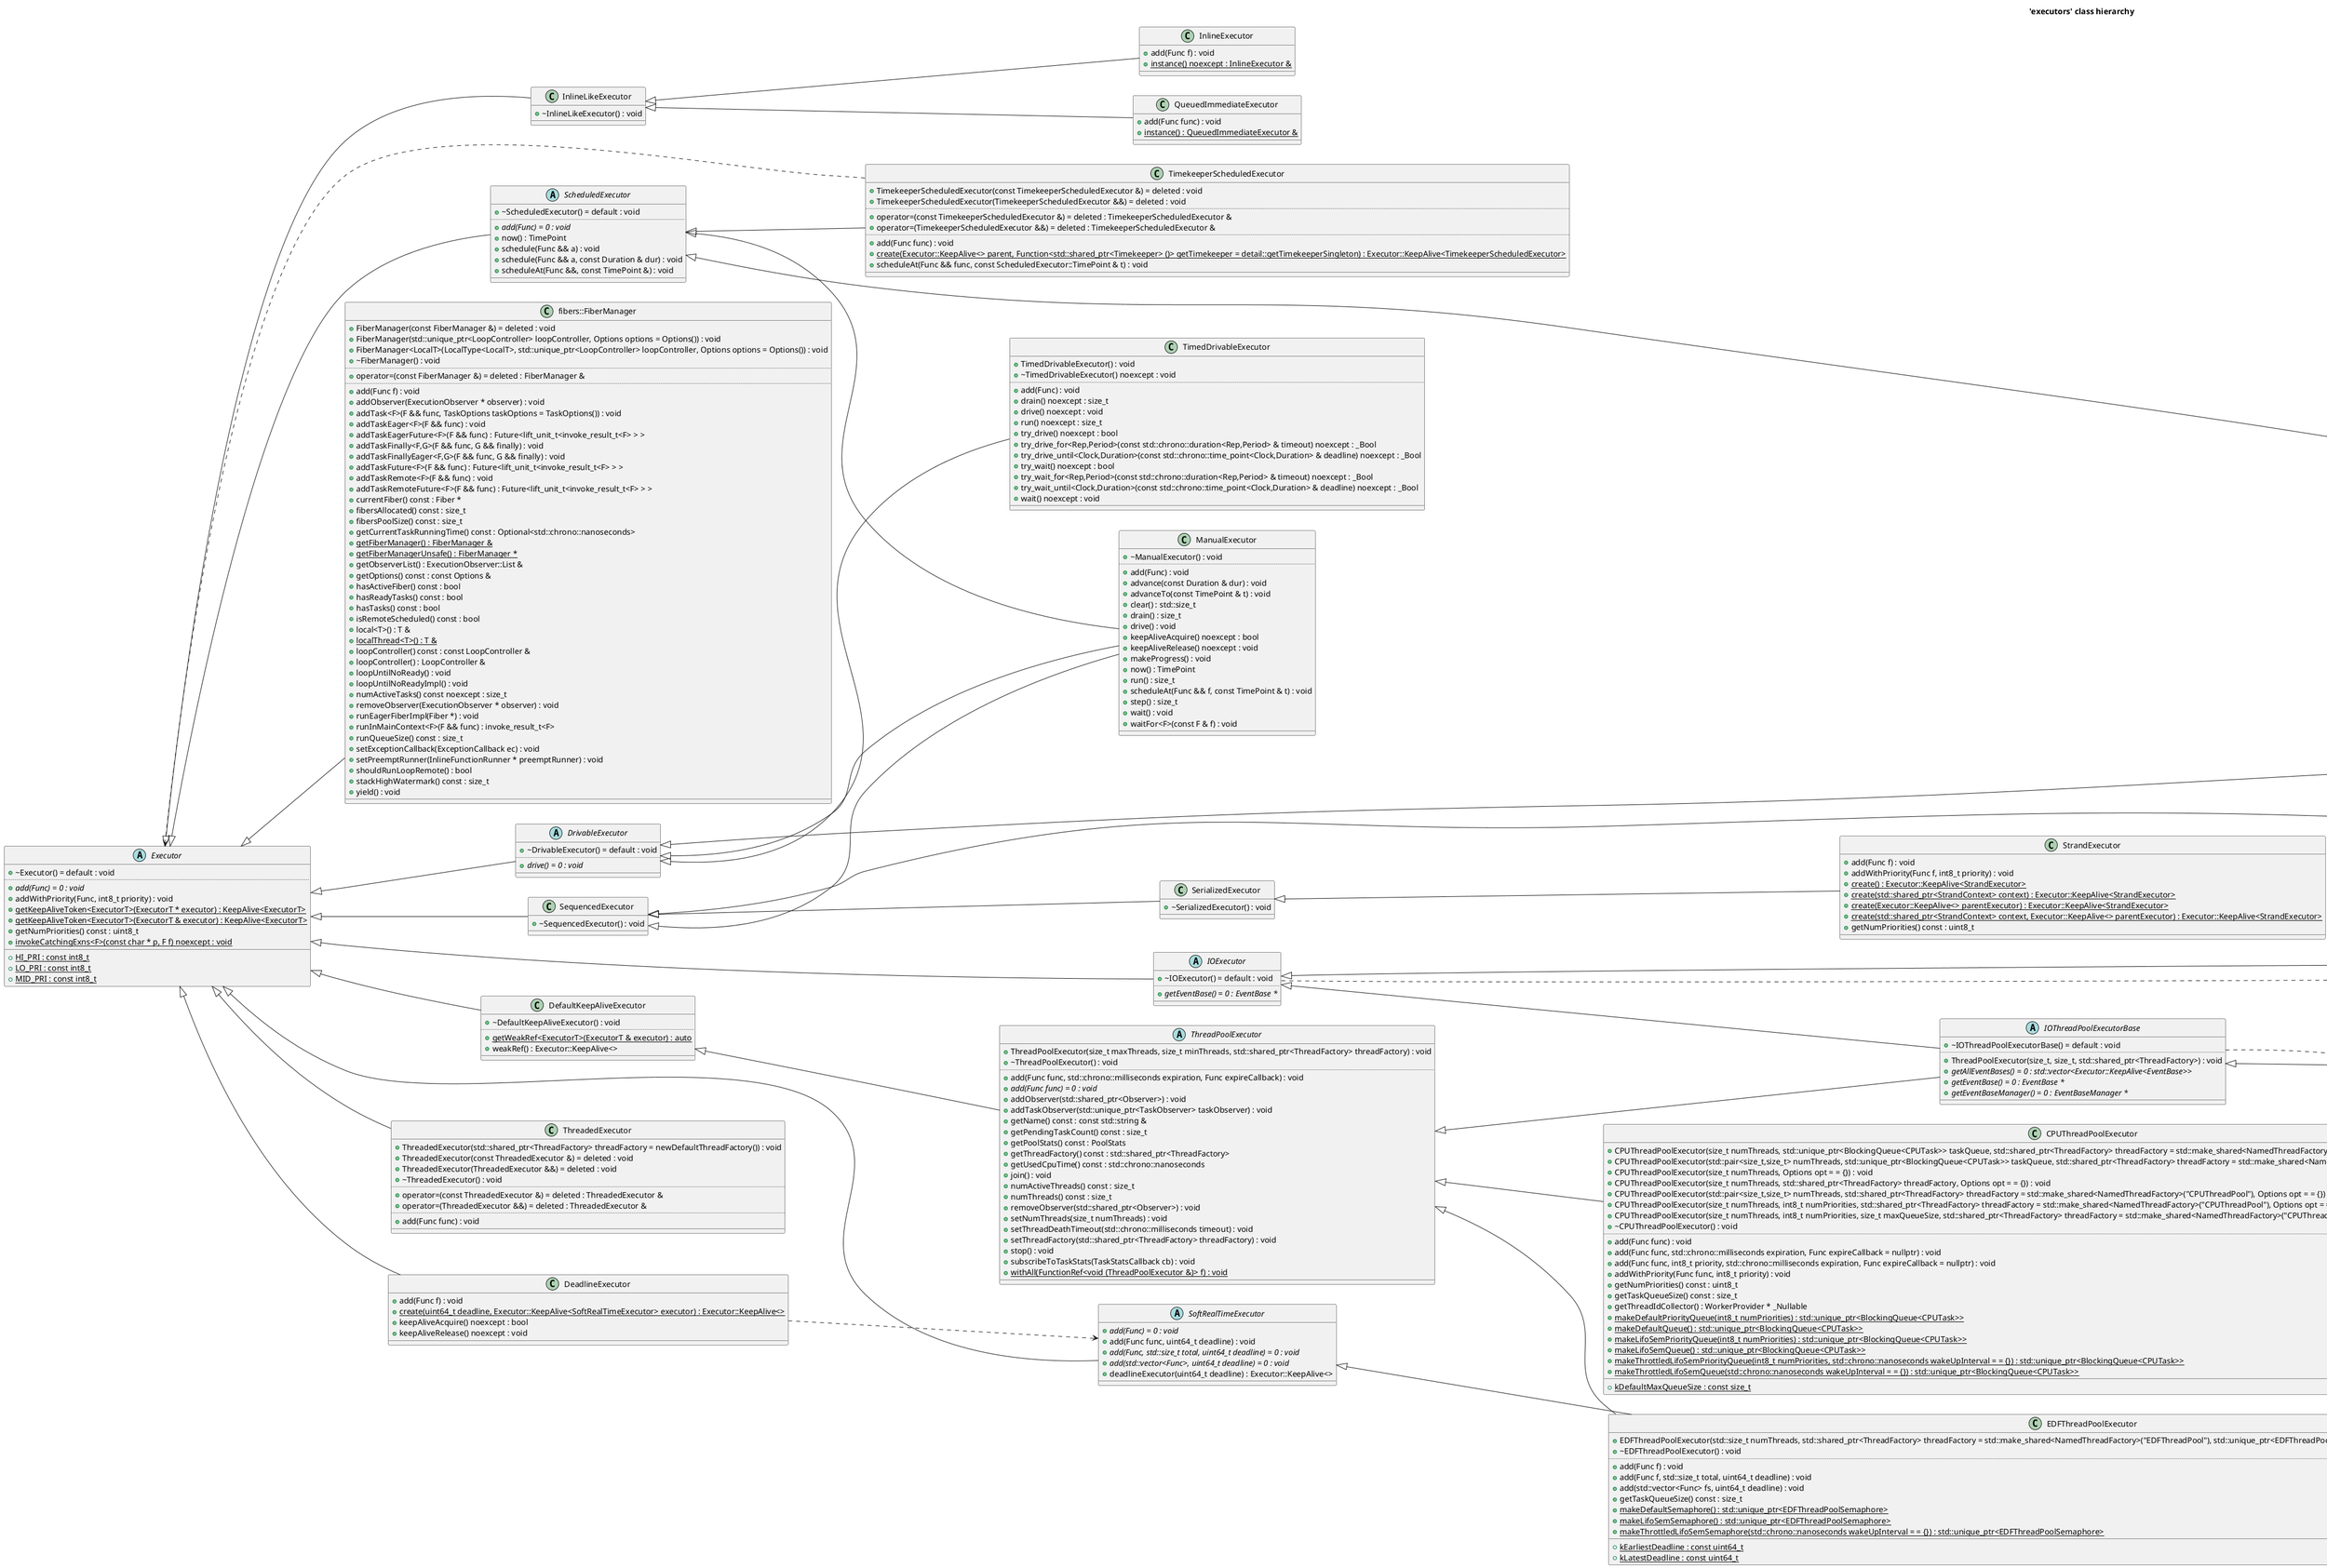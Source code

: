 @startuml
title 'executors' class hierarchy
left to right direction
abstract "Executor" as C_0017776793085380749494
abstract C_0017776793085380749494 [[https://github.com/facebook/folly/blob/78286282478e1ae05b2e8cbcf0e2139eab283bea/folly/Executor.h#L54{Executor}]] {
+~Executor() = default : void [[[https://github.com/facebook/folly/blob/78286282478e1ae05b2e8cbcf0e2139eab283bea/folly/Executor.h#L56{~Executor}]]]
..
{abstract} +add(Func) = 0 : void [[[https://github.com/facebook/folly/blob/78286282478e1ae05b2e8cbcf0e2139eab283bea/folly/Executor.h#L60{add}]]]
+addWithPriority(Func, int8_t priority) : void [[[https://github.com/facebook/folly/blob/78286282478e1ae05b2e8cbcf0e2139eab283bea/folly/Executor.h#L64{addWithPriority}]]]
{static} +getKeepAliveToken<ExecutorT>(ExecutorT * executor) : KeepAlive<ExecutorT>
{static} +getKeepAliveToken<ExecutorT>(ExecutorT & executor) : KeepAlive<ExecutorT>
+getNumPriorities() const : uint8_t [[[https://github.com/facebook/folly/blob/78286282478e1ae05b2e8cbcf0e2139eab283bea/folly/Executor.h#L66{getNumPriorities}]]]
{static} +invokeCatchingExns<F>(const char * p, F f) noexcept : void
__
{static} +HI_PRI : const int8_t [[[https://github.com/facebook/folly/blob/78286282478e1ae05b2e8cbcf0e2139eab283bea/folly/Executor.h#L70{HI_PRI}]]]
{static} +LO_PRI : const int8_t [[[https://github.com/facebook/folly/blob/78286282478e1ae05b2e8cbcf0e2139eab283bea/folly/Executor.h#L68{LO_PRI}]]]
{static} +MID_PRI : const int8_t [[[https://github.com/facebook/folly/blob/78286282478e1ae05b2e8cbcf0e2139eab283bea/folly/Executor.h#L69{MID_PRI}]]]
}
class "InlineLikeExecutor" as C_0005648745100090016903
class C_0005648745100090016903 [[https://github.com/facebook/folly/blob/78286282478e1ae05b2e8cbcf0e2139eab283bea/folly/executors/InlineExecutor.h#L27{InlineLikeExecutor}]] {
+~InlineLikeExecutor() : void [[[https://github.com/facebook/folly/blob/78286282478e1ae05b2e8cbcf0e2139eab283bea/folly/executors/InlineExecutor.h#L29{~InlineLikeExecutor}]]]
__
}
class "InlineExecutor" as C_0012896539221614925725
class C_0012896539221614925725 [[https://github.com/facebook/folly/blob/78286282478e1ae05b2e8cbcf0e2139eab283bea/folly/executors/InlineExecutor.h#L35{InlineExecutor}]] {
+add(Func f) : void [[[https://github.com/facebook/folly/blob/78286282478e1ae05b2e8cbcf0e2139eab283bea/folly/executors/InlineExecutor.h#L42{add}]]]
{static} +instance() noexcept : InlineExecutor & [[[https://github.com/facebook/folly/blob/78286282478e1ae05b2e8cbcf0e2139eab283bea/folly/executors/InlineExecutor.h#L37{instance}]]]
__
}
class "QueuedImmediateExecutor" as C_0015747457607029418044
class C_0015747457607029418044 [[https://github.com/facebook/folly/blob/78286282478e1ae05b2e8cbcf0e2139eab283bea/folly/executors/QueuedImmediateExecutor.h#L34{QueuedImmediateExecutor}]] {
+add(Func func) : void [[[https://github.com/facebook/folly/blob/78286282478e1ae05b2e8cbcf0e2139eab283bea/folly/executors/QueuedImmediateExecutor.h#L38{add}]]]
{static} +instance() : QueuedImmediateExecutor & [[[https://github.com/facebook/folly/blob/78286282478e1ae05b2e8cbcf0e2139eab283bea/folly/executors/QueuedImmediateExecutor.h#L36{instance}]]]
__
}
abstract "ScheduledExecutor" as C_0009745677385186340420
abstract C_0009745677385186340420 [[https://github.com/facebook/folly/blob/78286282478e1ae05b2e8cbcf0e2139eab283bea/folly/executors/ScheduledExecutor.h#L28{ScheduledExecutor}]] {
+~ScheduledExecutor() = default : void [[[https://github.com/facebook/folly/blob/78286282478e1ae05b2e8cbcf0e2139eab283bea/folly/executors/ScheduledExecutor.h#L35{~ScheduledExecutor}]]]
..
{abstract} +add(Func) = 0 : void [[[https://github.com/facebook/folly/blob/78286282478e1ae05b2e8cbcf0e2139eab283bea/folly/executors/ScheduledExecutor.h#L37{add}]]]
+now() : TimePoint [[[https://github.com/facebook/folly/blob/78286282478e1ae05b2e8cbcf0e2139eab283bea/folly/executors/ScheduledExecutor.h#L55{now}]]]
+schedule(Func && a) : void [[[https://github.com/facebook/folly/blob/78286282478e1ae05b2e8cbcf0e2139eab283bea/folly/executors/ScheduledExecutor.h#L40{schedule}]]]
+schedule(Func && a, const Duration & dur) : void [[[https://github.com/facebook/folly/blob/78286282478e1ae05b2e8cbcf0e2139eab283bea/folly/executors/ScheduledExecutor.h#L44{schedule}]]]
+scheduleAt(Func &&, const TimePoint &) : void [[[https://github.com/facebook/folly/blob/78286282478e1ae05b2e8cbcf0e2139eab283bea/folly/executors/ScheduledExecutor.h#L50{scheduleAt}]]]
__
}
abstract "DrivableExecutor" as C_0003854733173129195911
abstract C_0003854733173129195911 [[https://github.com/facebook/folly/blob/78286282478e1ae05b2e8cbcf0e2139eab283bea/folly/executors/DrivableExecutor.h#L40{DrivableExecutor}]] {
+~DrivableExecutor() = default : void [[[https://github.com/facebook/folly/blob/78286282478e1ae05b2e8cbcf0e2139eab283bea/folly/executors/DrivableExecutor.h#L42{~DrivableExecutor}]]]
..
{abstract} +drive() = 0 : void [[[https://github.com/facebook/folly/blob/78286282478e1ae05b2e8cbcf0e2139eab283bea/folly/executors/DrivableExecutor.h#L52{drive}]]]
__
}
class "TimedDrivableExecutor" as C_0006155476999457451449
class C_0006155476999457451449 [[https://github.com/facebook/folly/blob/78286282478e1ae05b2e8cbcf0e2139eab283bea/folly/executors/TimedDrivableExecutor.h#L30{TimedDrivableExecutor}]] {
+TimedDrivableExecutor() : void [[[https://github.com/facebook/folly/blob/78286282478e1ae05b2e8cbcf0e2139eab283bea/folly/executors/TimedDrivableExecutor.h#L32{TimedDrivableExecutor}]]]
+~TimedDrivableExecutor() noexcept : void [[[https://github.com/facebook/folly/blob/78286282478e1ae05b2e8cbcf0e2139eab283bea/folly/executors/TimedDrivableExecutor.h#L33{~TimedDrivableExecutor}]]]
..
+add(Func) : void [[[https://github.com/facebook/folly/blob/78286282478e1ae05b2e8cbcf0e2139eab283bea/folly/executors/TimedDrivableExecutor.h#L60{add}]]]
+drain() noexcept : size_t [[[https://github.com/facebook/folly/blob/78286282478e1ae05b2e8cbcf0e2139eab283bea/folly/executors/TimedDrivableExecutor.h#L76{drain}]]]
+drive() noexcept : void [[[https://github.com/facebook/folly/blob/78286282478e1ae05b2e8cbcf0e2139eab283bea/folly/executors/TimedDrivableExecutor.h#L36{drive}]]]
+run() noexcept : size_t [[[https://github.com/facebook/folly/blob/78286282478e1ae05b2e8cbcf0e2139eab283bea/folly/executors/TimedDrivableExecutor.h#L68{run}]]]
+try_drive() noexcept : bool [[[https://github.com/facebook/folly/blob/78286282478e1ae05b2e8cbcf0e2139eab283bea/folly/executors/TimedDrivableExecutor.h#L40{try_drive}]]]
+try_drive_for<Rep,Period>(const std::chrono::duration<Rep,Period> & timeout) noexcept : _Bool
+try_drive_until<Clock,Duration>(const std::chrono::time_point<Clock,Duration> & deadline) noexcept : _Bool
+try_wait() noexcept : bool [[[https://github.com/facebook/folly/blob/78286282478e1ae05b2e8cbcf0e2139eab283bea/folly/executors/TimedDrivableExecutor.h#L82{try_wait}]]]
+try_wait_for<Rep,Period>(const std::chrono::duration<Rep,Period> & timeout) noexcept : _Bool
+try_wait_until<Clock,Duration>(const std::chrono::time_point<Clock,Duration> & deadline) noexcept : _Bool
+wait() noexcept : void [[[https://github.com/facebook/folly/blob/78286282478e1ae05b2e8cbcf0e2139eab283bea/folly/executors/TimedDrivableExecutor.h#L79{wait}]]]
__
}
class "fibers::FiberManager" as C_0009653293792027775908
class C_0009653293792027775908 [[https://github.com/facebook/folly/blob/78286282478e1ae05b2e8cbcf0e2139eab283bea/folly/fibers/FiberManagerInternal.h#L80{FiberManager}]] {
+FiberManager(const FiberManager &) = deleted : void [[[https://github.com/facebook/folly/blob/78286282478e1ae05b2e8cbcf0e2139eab283bea/folly/fibers/FiberManagerInternal.h#L167{FiberManager}]]]
+FiberManager(std::unique_ptr<LoopController> loopController, Options options = Options()) : void [[[https://github.com/facebook/folly/blob/78286282478e1ae05b2e8cbcf0e2139eab283bea/folly/fibers/FiberManagerInternal.h#L176{FiberManager}]]]
+FiberManager<LocalT>(LocalType<LocalT>, std::unique_ptr<LoopController> loopController, Options options = Options()) : void
+~FiberManager() : void [[[https://github.com/facebook/folly/blob/78286282478e1ae05b2e8cbcf0e2139eab283bea/folly/fibers/FiberManagerInternal.h#L194{~FiberManager}]]]
..
+operator=(const FiberManager &) = deleted : FiberManager & [[[https://github.com/facebook/folly/blob/78286282478e1ae05b2e8cbcf0e2139eab283bea/folly/fibers/FiberManagerInternal.h#L168{operator=}]]]
..
+add(Func f) : void [[[https://github.com/facebook/folly/blob/78286282478e1ae05b2e8cbcf0e2139eab283bea/folly/fibers/FiberManagerInternal.h#L316{add}]]]
+addObserver(ExecutionObserver * observer) : void [[[https://github.com/facebook/folly/blob/78286282478e1ae05b2e8cbcf0e2139eab283bea/folly/fibers/FiberManagerInternal.h#L415{addObserver}]]]
+addTask<F>(F && func, TaskOptions taskOptions = TaskOptions()) : void
+addTaskEager<F>(F && func) : void
+addTaskEagerFuture<F>(F && func) : Future<lift_unit_t<invoke_result_t<F> > >
+addTaskFinally<F,G>(F && func, G && finally) : void
+addTaskFinallyEager<F,G>(F && func, G && finally) : void
+addTaskFuture<F>(F && func) : Future<lift_unit_t<invoke_result_t<F> > >
+addTaskRemote<F>(F && func) : void
+addTaskRemoteFuture<F>(F && func) : Future<lift_unit_t<invoke_result_t<F> > >
+currentFiber() const : Fiber * [[[https://github.com/facebook/folly/blob/78286282478e1ae05b2e8cbcf0e2139eab283bea/folly/fibers/FiberManagerInternal.h#L394{currentFiber}]]]
+fibersAllocated() const : size_t [[[https://github.com/facebook/folly/blob/78286282478e1ae05b2e8cbcf0e2139eab283bea/folly/fibers/FiberManagerInternal.h#L370{fibersAllocated}]]]
+fibersPoolSize() const : size_t [[[https://github.com/facebook/folly/blob/78286282478e1ae05b2e8cbcf0e2139eab283bea/folly/fibers/FiberManagerInternal.h#L376{fibersPoolSize}]]]
+getCurrentTaskRunningTime() const : Optional<std::chrono::nanoseconds> [[[https://github.com/facebook/folly/blob/78286282478e1ae05b2e8cbcf0e2139eab283bea/folly/fibers/FiberManagerInternal.h#L389{getCurrentTaskRunningTime}]]]
{static} +getFiberManager() : FiberManager & [[[https://github.com/facebook/folly/blob/78286282478e1ae05b2e8cbcf0e2139eab283bea/folly/fibers/FiberManagerInternal.h#L438{getFiberManager}]]]
{static} +getFiberManagerUnsafe() : FiberManager * [[[https://github.com/facebook/folly/blob/78286282478e1ae05b2e8cbcf0e2139eab283bea/folly/fibers/FiberManagerInternal.h#L439{getFiberManagerUnsafe}]]]
+getObserverList() : ExecutionObserver::List & [[[https://github.com/facebook/folly/blob/78286282478e1ae05b2e8cbcf0e2139eab283bea/folly/fibers/FiberManagerInternal.h#L423{getObserverList}]]]
+getOptions() const : const Options & [[[https://github.com/facebook/folly/blob/78286282478e1ae05b2e8cbcf0e2139eab283bea/folly/fibers/FiberManagerInternal.h#L441{getOptions}]]]
+hasActiveFiber() const : bool [[[https://github.com/facebook/folly/blob/78286282478e1ae05b2e8cbcf0e2139eab283bea/folly/fibers/FiberManagerInternal.h#L381{hasActiveFiber}]]]
+hasReadyTasks() const : bool [[[https://github.com/facebook/folly/blob/78286282478e1ae05b2e8cbcf0e2139eab283bea/folly/fibers/FiberManagerInternal.h#L240{hasReadyTasks}]]]
+hasTasks() const : bool [[[https://github.com/facebook/folly/blob/78286282478e1ae05b2e8cbcf0e2139eab283bea/folly/fibers/FiberManagerInternal.h#L225{hasTasks}]]]
+isRemoteScheduled() const : bool [[[https://github.com/facebook/folly/blob/78286282478e1ae05b2e8cbcf0e2139eab283bea/folly/fibers/FiberManagerInternal.h#L226{isRemoteScheduled}]]]
+local<T>() : T &
{static} +localThread<T>() : T &
+loopController() const : const LoopController & [[[https://github.com/facebook/folly/blob/78286282478e1ae05b2e8cbcf0e2139eab283bea/folly/fibers/FiberManagerInternal.h#L200{loopController}]]]
+loopController() : LoopController & [[[https://github.com/facebook/folly/blob/78286282478e1ae05b2e8cbcf0e2139eab283bea/folly/fibers/FiberManagerInternal.h#L199{loopController}]]]
+loopUntilNoReady() : void [[[https://github.com/facebook/folly/blob/78286282478e1ae05b2e8cbcf0e2139eab283bea/folly/fibers/FiberManagerInternal.h#L205{loopUntilNoReady}]]]
+loopUntilNoReadyImpl() : void [[[https://github.com/facebook/folly/blob/78286282478e1ae05b2e8cbcf0e2139eab283bea/folly/fibers/FiberManagerInternal.h#L210{loopUntilNoReadyImpl}]]]
+numActiveTasks() const noexcept : size_t [[[https://github.com/facebook/folly/blob/78286282478e1ae05b2e8cbcf0e2139eab283bea/folly/fibers/FiberManagerInternal.h#L233{numActiveTasks}]]]
+removeObserver(ExecutionObserver * observer) : void [[[https://github.com/facebook/folly/blob/78286282478e1ae05b2e8cbcf0e2139eab283bea/folly/fibers/FiberManagerInternal.h#L417{removeObserver}]]]
+runEagerFiberImpl(Fiber *) : void [[[https://github.com/facebook/folly/blob/78286282478e1ae05b2e8cbcf0e2139eab283bea/folly/fibers/FiberManagerInternal.h#L215{runEagerFiberImpl}]]]
+runInMainContext<F>(F && func) : invoke_result_t<F>
+runQueueSize() const : size_t [[[https://github.com/facebook/folly/blob/78286282478e1ae05b2e8cbcf0e2139eab283bea/folly/fibers/FiberManagerInternal.h#L434{runQueueSize}]]]
+setExceptionCallback(ExceptionCallback ec) : void [[[https://github.com/facebook/folly/blob/78286282478e1ae05b2e8cbcf0e2139eab283bea/folly/fibers/FiberManagerInternal.h#L248{setExceptionCallback}]]]
+setPreemptRunner(InlineFunctionRunner * preemptRunner) : void [[[https://github.com/facebook/folly/blob/78286282478e1ae05b2e8cbcf0e2139eab283bea/folly/fibers/FiberManagerInternal.h#L428{setPreemptRunner}]]]
+shouldRunLoopRemote() : bool [[[https://github.com/facebook/folly/blob/78286282478e1ae05b2e8cbcf0e2139eab283bea/folly/fibers/FiberManagerInternal.h#L220{shouldRunLoopRemote}]]]
+stackHighWatermark() const : size_t [[[https://github.com/facebook/folly/blob/78286282478e1ae05b2e8cbcf0e2139eab283bea/folly/fibers/FiberManagerInternal.h#L399{stackHighWatermark}]]]
+yield() : void [[[https://github.com/facebook/folly/blob/78286282478e1ae05b2e8cbcf0e2139eab283bea/folly/fibers/FiberManagerInternal.h#L407{yield}]]]
__
}
abstract "IOExecutor" as C_0017164186783690075328
abstract C_0017164186783690075328 [[https://github.com/facebook/folly/blob/78286282478e1ae05b2e8cbcf0e2139eab283bea/folly/executors/IOExecutor.h#L40{IOExecutor}]] {
+~IOExecutor() = default : void [[[https://github.com/facebook/folly/blob/78286282478e1ae05b2e8cbcf0e2139eab283bea/folly/executors/IOExecutor.h#L42{~IOExecutor}]]]
..
{abstract} +getEventBase() = 0 : EventBase * [[[https://github.com/facebook/folly/blob/78286282478e1ae05b2e8cbcf0e2139eab283bea/folly/executors/IOExecutor.h#L43{getEventBase}]]]
__
}
class "TimekeeperScheduledExecutor" as C_0008986097041257675940
class C_0008986097041257675940 [[https://github.com/facebook/folly/blob/78286282478e1ae05b2e8cbcf0e2139eab283bea/folly/executors/TimekeeperScheduledExecutor.h#L35{TimekeeperScheduledExecutor}]] {
+TimekeeperScheduledExecutor(const TimekeeperScheduledExecutor &) = deleted : void [[[https://github.com/facebook/folly/blob/78286282478e1ae05b2e8cbcf0e2139eab283bea/folly/executors/TimekeeperScheduledExecutor.h#L37{TimekeeperScheduledExecutor}]]]
+TimekeeperScheduledExecutor(TimekeeperScheduledExecutor &&) = deleted : void [[[https://github.com/facebook/folly/blob/78286282478e1ae05b2e8cbcf0e2139eab283bea/folly/executors/TimekeeperScheduledExecutor.h#L40{TimekeeperScheduledExecutor}]]]
..
+operator=(const TimekeeperScheduledExecutor &) = deleted : TimekeeperScheduledExecutor & [[[https://github.com/facebook/folly/blob/78286282478e1ae05b2e8cbcf0e2139eab283bea/folly/executors/TimekeeperScheduledExecutor.h#L38{operator=}]]]
+operator=(TimekeeperScheduledExecutor &&) = deleted : TimekeeperScheduledExecutor & [[[https://github.com/facebook/folly/blob/78286282478e1ae05b2e8cbcf0e2139eab283bea/folly/executors/TimekeeperScheduledExecutor.h#L41{operator=}]]]
..
+add(Func func) : void [[[https://github.com/facebook/folly/blob/78286282478e1ae05b2e8cbcf0e2139eab283bea/folly/executors/TimekeeperScheduledExecutor.h#L49{add}]]]
{static} +create(Executor::KeepAlive<> parent, Function<std::shared_ptr<Timekeeper> ()> getTimekeeper = detail::getTimekeeperSingleton) : Executor::KeepAlive<TimekeeperScheduledExecutor> [[[https://github.com/facebook/folly/blob/78286282478e1ae05b2e8cbcf0e2139eab283bea/folly/executors/TimekeeperScheduledExecutor.h#L44{create}]]]
+scheduleAt(Func && func, const ScheduledExecutor::TimePoint & t) : void [[[https://github.com/facebook/folly/blob/78286282478e1ae05b2e8cbcf0e2139eab283bea/folly/executors/TimekeeperScheduledExecutor.h#L51{scheduleAt}]]]
__
}
class "EventBase" as C_0015762807249591665962
class C_0015762807249591665962 [[https://github.com/facebook/folly/blob/78286282478e1ae05b2e8cbcf0e2139eab283bea/folly/io/async/EventBase.h#L135{EventBase}]] {
+EventBase(std::chrono::milliseconds tickInterval) : void [[[https://github.com/facebook/folly/blob/78286282478e1ae05b2e8cbcf0e2139eab283bea/folly/io/async/EventBase.h#L339{EventBase}]]]
+EventBase() : void [[[https://github.com/facebook/folly/blob/78286282478e1ae05b2e8cbcf0e2139eab283bea/folly/io/async/EventBase.h#L346{EventBase}]]]
+EventBase(bool enableTimeMeasurement) : void [[[https://github.com/facebook/folly/blob/78286282478e1ae05b2e8cbcf0e2139eab283bea/folly/io/async/EventBase.h#L357{EventBase}]]]
+EventBase(const EventBase &) = deleted : void [[[https://github.com/facebook/folly/blob/78286282478e1ae05b2e8cbcf0e2139eab283bea/folly/io/async/EventBase.h#L359{EventBase}]]]
+EventBase(event_base * evb, bool enableTimeMeasurement = true) : void [[[https://github.com/facebook/folly/blob/78286282478e1ae05b2e8cbcf0e2139eab283bea/folly/io/async/EventBase.h#L375{EventBase}]]]
+EventBase(Options options) : void [[[https://github.com/facebook/folly/blob/78286282478e1ae05b2e8cbcf0e2139eab283bea/folly/io/async/EventBase.h#L377{EventBase}]]]
+~EventBase() : void [[[https://github.com/facebook/folly/blob/78286282478e1ae05b2e8cbcf0e2139eab283bea/folly/io/async/EventBase.h#L378{~EventBase}]]]
..
+operator=(const EventBase &) = deleted : EventBase & [[[https://github.com/facebook/folly/blob/78286282478e1ae05b2e8cbcf0e2139eab283bea/folly/io/async/EventBase.h#L360{operator=}]]]
..
+add(Cob fn) : void [[[https://github.com/facebook/folly/blob/78286282478e1ae05b2e8cbcf0e2139eab283bea/folly/io/async/EventBase.h#L963{add}]]]
+addExecutionObserver(ExecutionObserver * observer) : void [[[https://github.com/facebook/folly/blob/78286282478e1ae05b2e8cbcf0e2139eab283bea/folly/io/async/EventBase.h#L925{addExecutionObserver}]]]
+attachTimeoutManager(AsyncTimeout * obj, TimeoutManager::InternalEnum internal) : void [[[https://github.com/facebook/folly/blob/78286282478e1ae05b2e8cbcf0e2139eab283bea/folly/io/async/EventBase.h#L978{attachTimeoutManager}]]]
+bumpHandlingTime() : void [[[https://github.com/facebook/folly/blob/78286282478e1ae05b2e8cbcf0e2139eab283bea/folly/io/async/EventBase.h#L877{bumpHandlingTime}]]]
+cancelTimeout(AsyncTimeout * obj) : void [[[https://github.com/facebook/folly/blob/78286282478e1ae05b2e8cbcf0e2139eab283bea/folly/io/async/EventBase.h#L986{cancelTimeout}]]]
+checkIsInEventBaseThread() const : void [[[https://github.com/facebook/folly/blob/78286282478e1ae05b2e8cbcf0e2139eab283bea/folly/io/async/EventBase.h#L845{checkIsInEventBaseThread}]]]
+dcheckIsInEventBaseThread() const : void [[[https://github.com/facebook/folly/blob/78286282478e1ae05b2e8cbcf0e2139eab283bea/folly/io/async/EventBase.h#L846{dcheckIsInEventBaseThread}]]]
+detachTimeoutManager(AsyncTimeout * obj) : void [[[https://github.com/facebook/folly/blob/78286282478e1ae05b2e8cbcf0e2139eab283bea/folly/io/async/EventBase.h#L981{detachTimeoutManager}]]]
+drive() : void [[[https://github.com/facebook/folly/blob/78286282478e1ae05b2e8cbcf0e2139eab283bea/folly/io/async/EventBase.h#L966{drive}]]]
+getAvgLoopTime() const : double [[[https://github.com/facebook/folly/blob/78286282478e1ae05b2e8cbcf0e2139eab283bea/folly/io/async/EventBase.h#L778{getAvgLoopTime}]]]
+getBackend() : EventBaseBackendBase * [[[https://github.com/facebook/folly/blob/78286282478e1ae05b2e8cbcf0e2139eab283bea/folly/io/async/EventBase.h#L859{getBackend}]]]
{static} +getDefaultBackend() : std::unique_ptr<EventBaseBackendBase> [[[https://github.com/facebook/folly/blob/78286282478e1ae05b2e8cbcf0e2139eab283bea/folly/io/async/EventBase.h#L1005{getDefaultBackend}]]]
+getEventBase() : EventBase * [[[https://github.com/facebook/folly/blob/78286282478e1ae05b2e8cbcf0e2139eab283bea/folly/io/async/EventBase.h#L1000{getEventBase}]]]
+getExecutionObserverList() : ExecutionObserver::List & [[[https://github.com/facebook/folly/blob/78286282478e1ae05b2e8cbcf0e2139eab283bea/folly/io/async/EventBase.h#L936{getExecutionObserverList}]]]
+getLibeventBase() const : event_base * [[[https://github.com/facebook/folly/blob/78286282478e1ae05b2e8cbcf0e2139eab283bea/folly/io/async/EventBase.h#L864{getLibeventBase}]]]
+getLibeventMethod() : const char * [[[https://github.com/facebook/folly/blob/78286282478e1ae05b2e8cbcf0e2139eab283bea/folly/io/async/EventBase.h#L867{getLibeventMethod}]]]
{static} +getLibeventVersion() : const char * [[[https://github.com/facebook/folly/blob/78286282478e1ae05b2e8cbcf0e2139eab283bea/folly/io/async/EventBase.h#L866{getLibeventVersion}]]]
+getLoopCallbacksStartTime() : std::chrono::steady_clock::time_point [[[https://github.com/facebook/folly/blob/78286282478e1ae05b2e8cbcf0e2139eab283bea/folly/io/async/EventBase.h#L958{getLoopCallbacksStartTime}]]]
+getLoopThreadId() : std::thread::id [[[https://github.com/facebook/folly/blob/78286282478e1ae05b2e8cbcf0e2139eab283bea/folly/io/async/EventBase.h#L953{getLoopThreadId}]]]
+getName() : const std::string & [[[https://github.com/facebook/folly/blob/78286282478e1ae05b2e8cbcf0e2139eab283bea/folly/io/async/EventBase.h#L948{getName}]]]
+getNotificationQueueSize() const : size_t [[[https://github.com/facebook/folly/blob/78286282478e1ae05b2e8cbcf0e2139eab283bea/folly/io/async/EventBase.h#L798{getNotificationQueueSize}]]]
+getNumLoopCallbacks() const : size_t [[[https://github.com/facebook/folly/blob/78286282478e1ae05b2e8cbcf0e2139eab283bea/folly/io/async/EventBase.h#L804{getNumLoopCallbacks}]]]
+getObserver() : const std::shared_ptr<EventBaseObserver> & [[[https://github.com/facebook/folly/blob/78286282478e1ae05b2e8cbcf0e2139eab283bea/folly/io/async/EventBase.h#L917{getObserver}]]]
+getThreadIdCollector() : WorkerProvider * [[[https://github.com/facebook/folly/blob/78286282478e1ae05b2e8cbcf0e2139eab283bea/folly/io/async/EventBase.h#L1003{getThreadIdCollector}]]]
+getVirtualEventBase() : VirtualEventBase & [[[https://github.com/facebook/folly/blob/78286282478e1ae05b2e8cbcf0e2139eab283bea/folly/io/async/EventBase.h#L997{getVirtualEventBase}]]]
+inRunningEventBaseThread() const : bool [[[https://github.com/facebook/folly/blob/78286282478e1ae05b2e8cbcf0e2139eab283bea/folly/io/async/EventBase.h#L838{inRunningEventBaseThread}]]]
+isInEventBaseThread() const : bool [[[https://github.com/facebook/folly/blob/78286282478e1ae05b2e8cbcf0e2139eab283bea/folly/io/async/EventBase.h#L833{isInEventBaseThread}]]]
+isInTimeoutManagerThread() : bool [[[https://github.com/facebook/folly/blob/78286282478e1ae05b2e8cbcf0e2139eab283bea/folly/io/async/EventBase.h#L988{isInTimeoutManagerThread}]]]
+isRunning() const : bool [[[https://github.com/facebook/folly/blob/78286282478e1ae05b2e8cbcf0e2139eab283bea/folly/io/async/EventBase.h#L789{isRunning}]]]
+loop() : bool [[[https://github.com/facebook/folly/blob/78286282478e1ae05b2e8cbcf0e2139eab283bea/folly/io/async/EventBase.h#L395{loop}]]]
+loopForever() : void [[[https://github.com/facebook/folly/blob/78286282478e1ae05b2e8cbcf0e2139eab283bea/folly/io/async/EventBase.h#L481{loopForever}]]]
+loopIgnoreKeepAlive() : bool [[[https://github.com/facebook/folly/blob/78286282478e1ae05b2e8cbcf0e2139eab283bea/folly/io/async/EventBase.h#L401{loopIgnoreKeepAlive}]]]
+loopOnce(int flags = 0) : bool [[[https://github.com/facebook/folly/blob/78286282478e1ae05b2e8cbcf0e2139eab283bea/folly/io/async/EventBase.h#L413{loopOnce}]]]
+loopPoll() : bool [[[https://github.com/facebook/folly/blob/78286282478e1ae05b2e8cbcf0e2139eab283bea/folly/io/async/EventBase.h#L432{loopPoll}]]]
+loopPollCleanup() : void [[[https://github.com/facebook/folly/blob/78286282478e1ae05b2e8cbcf0e2139eab283bea/folly/io/async/EventBase.h#L448{loopPollCleanup}]]]
+loopPollSetup() : void [[[https://github.com/facebook/folly/blob/78286282478e1ae05b2e8cbcf0e2139eab283bea/folly/io/async/EventBase.h#L440{loopPollSetup}]]]
+loopWithSuspension() : LoopStatus [[[https://github.com/facebook/folly/blob/78286282478e1ae05b2e8cbcf0e2139eab283bea/folly/io/async/EventBase.h#L463{loopWithSuspension}]]]
+removeExecutionObserver(ExecutionObserver * observer) : void [[[https://github.com/facebook/folly/blob/78286282478e1ae05b2e8cbcf0e2139eab283bea/folly/io/async/EventBase.h#L929{removeExecutionObserver}]]]
+resetLoadAvg(double value = 0.0) : void [[[https://github.com/facebook/folly/blob/78286282478e1ae05b2e8cbcf0e2139eab283bea/folly/io/async/EventBase.h#L773{resetLoadAvg}]]]
+runAfterLoop(LoopCallback * callback) : void [[[https://github.com/facebook/folly/blob/78286282478e1ae05b2e8cbcf0e2139eab283bea/folly/io/async/EventBase.h#L621{runAfterLoop}]]]
+runBeforeLoop(LoopCallback * callback) : void [[[https://github.com/facebook/folly/blob/78286282478e1ae05b2e8cbcf0e2139eab283bea/folly/io/async/EventBase.h#L614{runBeforeLoop}]]]
+runImmediatelyOrRunInEventBaseThread<T>(void (*)(T *) fn, T * arg) noexcept : void
+runImmediatelyOrRunInEventBaseThread(Func fn) noexcept : void [[[https://github.com/facebook/folly/blob/78286282478e1ae05b2e8cbcf0e2139eab283bea/folly/io/async/EventBase.h#L747{runImmediatelyOrRunInEventBaseThread}]]]
+runImmediatelyOrRunInEventBaseThreadAndWait<T>(void (*)(T *) fn, T * arg) noexcept : void
+runImmediatelyOrRunInEventBaseThreadAndWait(Func fn) noexcept : void [[[https://github.com/facebook/folly/blob/78286282478e1ae05b2e8cbcf0e2139eab283bea/folly/io/async/EventBase.h#L734{runImmediatelyOrRunInEventBaseThreadAndWait}]]]
+runInEventBaseThread(Func fn) noexcept : void [[[https://github.com/facebook/folly/blob/78286282478e1ae05b2e8cbcf0e2139eab283bea/folly/io/async/EventBase.h#L663{runInEventBaseThread}]]]
+runInEventBaseThread<T>(void (*)(T *) fn, T * arg) noexcept : void
+runInEventBaseThreadAlwaysEnqueue(Func fn) noexcept : void [[[https://github.com/facebook/folly/blob/78286282478e1ae05b2e8cbcf0e2139eab283bea/folly/io/async/EventBase.h#L707{runInEventBaseThreadAlwaysEnqueue}]]]
+runInEventBaseThreadAlwaysEnqueue<T>(void (*)(T *) fn, T * arg) noexcept : void
+runInEventBaseThreadAndWait(Func fn) noexcept : void [[[https://github.com/facebook/folly/blob/78286282478e1ae05b2e8cbcf0e2139eab283bea/folly/io/async/EventBase.h#L720{runInEventBaseThreadAndWait}]]]
+runInEventBaseThreadAndWait<T>(void (*)(T *) fn, T * arg) noexcept : void
+runInLoop(Func c, bool thisIteration = false) : void [[[https://github.com/facebook/folly/blob/78286282478e1ae05b2e8cbcf0e2139eab283bea/folly/io/async/EventBase.h#L572{runInLoop}]]]
+runInLoop(LoopCallback * callback, bool thisIteration = false, std::shared_ptr<RequestContext> rctx = RequestContext::saveContext()) : void [[[https://github.com/facebook/folly/blob/78286282478e1ae05b2e8cbcf0e2139eab283bea/folly/io/async/EventBase.h#L553{runInLoop}]]]
+runOnDestruction(Func f) : void [[[https://github.com/facebook/folly/blob/78286282478e1ae05b2e8cbcf0e2139eab283bea/folly/io/async/EventBase.h#L590{runOnDestruction}]]]
+runOnDestruction(OnDestructionCallback & callback) : void [[[https://github.com/facebook/folly/blob/78286282478e1ae05b2e8cbcf0e2139eab283bea/folly/io/async/EventBase.h#L584{runOnDestruction}]]]
+runOnDestructionStart(OnDestructionCallback & callback) : void [[[https://github.com/facebook/folly/blob/78286282478e1ae05b2e8cbcf0e2139eab283bea/folly/io/async/EventBase.h#L600{runOnDestructionStart}]]]
+runOnDestructionStart(Func f) : void [[[https://github.com/facebook/folly/blob/78286282478e1ae05b2e8cbcf0e2139eab283bea/folly/io/async/EventBase.h#L607{runOnDestructionStart}]]]
+scheduleAt(Func && fn, const TimePoint & timeout) : void [[[https://github.com/facebook/folly/blob/78286282478e1ae05b2e8cbcf0e2139eab283bea/folly/io/async/EventBase.h#L975{scheduleAt}]]]
+scheduleTimeout(AsyncTimeout * obj, TimeoutManager::timeout_type timeout) : bool [[[https://github.com/facebook/folly/blob/78286282478e1ae05b2e8cbcf0e2139eab283bea/folly/io/async/EventBase.h#L983{scheduleTimeout}]]]
+setLoadAvgMsec(std::chrono::milliseconds ms) : void [[[https://github.com/facebook/folly/blob/78286282478e1ae05b2e8cbcf0e2139eab283bea/folly/io/async/EventBase.h#L768{setLoadAvgMsec}]]]
+setMaxLatency(std::chrono::microseconds maxLatency, Func maxLatencyCob, bool dampen = true) : void [[[https://github.com/facebook/folly/blob/78286282478e1ae05b2e8cbcf0e2139eab283bea/folly/io/async/EventBase.h#L754{setMaxLatency}]]]
+setMaxReadAtOnce(uint32_t maxAtOnce) : void [[[https://github.com/facebook/folly/blob/78286282478e1ae05b2e8cbcf0e2139eab283bea/folly/io/async/EventBase.h#L806{setMaxReadAtOnce}]]]
+setName(const std::string & name) : void [[[https://github.com/facebook/folly/blob/78286282478e1ae05b2e8cbcf0e2139eab283bea/folly/io/async/EventBase.h#L943{setName}]]]
+setObserver(const std::shared_ptr<EventBaseObserver> & observer) : void [[[https://github.com/facebook/folly/blob/78286282478e1ae05b2e8cbcf0e2139eab283bea/folly/io/async/EventBase.h#L912{setObserver}]]]
+setStrictLoopThread() : void [[[https://github.com/facebook/folly/blob/78286282478e1ae05b2e8cbcf0e2139eab283bea/folly/io/async/EventBase.h#L495{setStrictLoopThread}]]]
+terminateLoopSoon() : void [[[https://github.com/facebook/folly/blob/78286282478e1ae05b2e8cbcf0e2139eab283bea/folly/io/async/EventBase.h#L523{terminateLoopSoon}]]]
+timer() : HHWheelTimer & [[[https://github.com/facebook/folly/blob/78286282478e1ae05b2e8cbcf0e2139eab283bea/folly/io/async/EventBase.h#L852{timer}]]]
+waitUntilRunning() : void [[[https://github.com/facebook/folly/blob/78286282478e1ae05b2e8cbcf0e2139eab283bea/folly/io/async/EventBase.h#L796{waitUntilRunning}]]]
__
}
class "SequencedExecutor" as C_0001241429373093027918
class C_0001241429373093027918 [[https://github.com/facebook/folly/blob/78286282478e1ae05b2e8cbcf0e2139eab283bea/folly/executors/SequencedExecutor.h#L27{SequencedExecutor}]] {
+~SequencedExecutor() : void [[[https://github.com/facebook/folly/blob/78286282478e1ae05b2e8cbcf0e2139eab283bea/folly/executors/SequencedExecutor.h#L29{~SequencedExecutor}]]]
__
}
class "DefaultKeepAliveExecutor" as C_0010778331982922016807
class C_0010778331982922016807 [[https://github.com/facebook/folly/blob/78286282478e1ae05b2e8cbcf0e2139eab283bea/folly/DefaultKeepAliveExecutor.h#L31{DefaultKeepAliveExecutor}]] {
+~DefaultKeepAliveExecutor() : void [[[https://github.com/facebook/folly/blob/78286282478e1ae05b2e8cbcf0e2139eab283bea/folly/DefaultKeepAliveExecutor.h#L33{~DefaultKeepAliveExecutor}]]]
..
{static} +getWeakRef<ExecutorT>(ExecutorT & executor) : auto
+weakRef() : Executor::KeepAlive<> [[[https://github.com/facebook/folly/blob/78286282478e1ae05b2e8cbcf0e2139eab283bea/folly/DefaultKeepAliveExecutor.h#L48{weakRef}]]]
__
}
abstract "ThreadPoolExecutor" as C_0018336471146499174434
abstract C_0018336471146499174434 [[https://github.com/facebook/folly/blob/78286282478e1ae05b2e8cbcf0e2139eab283bea/folly/executors/ThreadPoolExecutor.h#L67{ThreadPoolExecutor}]] {
+ThreadPoolExecutor(size_t maxThreads, size_t minThreads, std::shared_ptr<ThreadFactory> threadFactory) : void [[[https://github.com/facebook/folly/blob/78286282478e1ae05b2e8cbcf0e2139eab283bea/folly/executors/ThreadPoolExecutor.h#L69{ThreadPoolExecutor}]]]
+~ThreadPoolExecutor() : void [[[https://github.com/facebook/folly/blob/78286282478e1ae05b2e8cbcf0e2139eab283bea/folly/executors/ThreadPoolExecutor.h#L74{~ThreadPoolExecutor}]]]
..
+add(Func func, std::chrono::milliseconds expiration, Func expireCallback) : void [[[https://github.com/facebook/folly/blob/78286282478e1ae05b2e8cbcf0e2139eab283bea/folly/executors/ThreadPoolExecutor.h#L85{add}]]]
{abstract} +add(Func func) = 0 : void [[[https://github.com/facebook/folly/blob/78286282478e1ae05b2e8cbcf0e2139eab283bea/folly/executors/ThreadPoolExecutor.h#L76{add}]]]
+addObserver(std::shared_ptr<Observer>) : void [[[https://github.com/facebook/folly/blob/78286282478e1ae05b2e8cbcf0e2139eab283bea/folly/executors/ThreadPoolExecutor.h#L171{addObserver}]]]
+addTaskObserver(std::unique_ptr<TaskObserver> taskObserver) : void [[[https://github.com/facebook/folly/blob/78286282478e1ae05b2e8cbcf0e2139eab283bea/folly/executors/ThreadPoolExecutor.h#L206{addTaskObserver}]]]
+getName() const : const std::string & [[[https://github.com/facebook/folly/blob/78286282478e1ae05b2e8cbcf0e2139eab283bea/folly/executors/ThreadPoolExecutor.h#L133{getName}]]]
+getPendingTaskCount() const : size_t [[[https://github.com/facebook/folly/blob/78286282478e1ae05b2e8cbcf0e2139eab283bea/folly/executors/ThreadPoolExecutor.h#L132{getPendingTaskCount}]]]
+getPoolStats() const : PoolStats [[[https://github.com/facebook/folly/blob/78286282478e1ae05b2e8cbcf0e2139eab283bea/folly/executors/ThreadPoolExecutor.h#L131{getPoolStats}]]]
+getThreadFactory() const : std::shared_ptr<ThreadFactory> [[[https://github.com/facebook/folly/blob/78286282478e1ae05b2e8cbcf0e2139eab283bea/folly/executors/ThreadPoolExecutor.h#L93{getThreadFactory}]]]
+getUsedCpuTime() const : std::chrono::nanoseconds [[[https://github.com/facebook/folly/blob/78286282478e1ae05b2e8cbcf0e2139eab283bea/folly/executors/ThreadPoolExecutor.h#L141{getUsedCpuTime}]]]
+join() : void [[[https://github.com/facebook/folly/blob/78286282478e1ae05b2e8cbcf0e2139eab283bea/folly/executors/ThreadPoolExecutor.h#L110{join}]]]
+numActiveThreads() const : size_t [[[https://github.com/facebook/folly/blob/78286282478e1ae05b2e8cbcf0e2139eab283bea/folly/executors/ThreadPoolExecutor.h#L102{numActiveThreads}]]]
+numThreads() const : size_t [[[https://github.com/facebook/folly/blob/78286282478e1ae05b2e8cbcf0e2139eab283bea/folly/executors/ThreadPoolExecutor.h#L97{numThreads}]]]
+removeObserver(std::shared_ptr<Observer>) : void [[[https://github.com/facebook/folly/blob/78286282478e1ae05b2e8cbcf0e2139eab283bea/folly/executors/ThreadPoolExecutor.h#L172{removeObserver}]]]
+setNumThreads(size_t numThreads) : void [[[https://github.com/facebook/folly/blob/78286282478e1ae05b2e8cbcf0e2139eab283bea/folly/executors/ThreadPoolExecutor.h#L98{setNumThreads}]]]
+setThreadDeathTimeout(std::chrono::milliseconds timeout) : void [[[https://github.com/facebook/folly/blob/78286282478e1ae05b2e8cbcf0e2139eab283bea/folly/executors/ThreadPoolExecutor.h#L214{setThreadDeathTimeout}]]]
+setThreadFactory(std::shared_ptr<ThreadFactory> threadFactory) : void [[[https://github.com/facebook/folly/blob/78286282478e1ae05b2e8cbcf0e2139eab283bea/folly/executors/ThreadPoolExecutor.h#L88{setThreadFactory}]]]
+stop() : void [[[https://github.com/facebook/folly/blob/78286282478e1ae05b2e8cbcf0e2139eab283bea/folly/executors/ThreadPoolExecutor.h#L109{stop}]]]
+subscribeToTaskStats(TaskStatsCallback cb) : void [[[https://github.com/facebook/folly/blob/78286282478e1ae05b2e8cbcf0e2139eab283bea/folly/executors/ThreadPoolExecutor.h#L211{subscribeToTaskStats}]]]
{static} +withAll(FunctionRef<void (ThreadPoolExecutor &)> f) : void [[[https://github.com/facebook/folly/blob/78286282478e1ae05b2e8cbcf0e2139eab283bea/folly/executors/ThreadPoolExecutor.h#L116{withAll}]]]
__
}
class "SerializedExecutor" as C_0007431842865275729560
class C_0007431842865275729560 [[https://github.com/facebook/folly/blob/78286282478e1ae05b2e8cbcf0e2139eab283bea/folly/executors/SerializedExecutor.h#L26{SerializedExecutor}]] {
+~SerializedExecutor() : void [[[https://github.com/facebook/folly/blob/78286282478e1ae05b2e8cbcf0e2139eab283bea/folly/executors/SerializedExecutor.h#L28{~SerializedExecutor}]]]
__
}
class "StrandExecutor" as C_0004703699748051481367
class C_0004703699748051481367 [[https://github.com/facebook/folly/blob/78286282478e1ae05b2e8cbcf0e2139eab283bea/folly/executors/StrandExecutor.h#L124{StrandExecutor}]] {
+add(Func f) : void [[[https://github.com/facebook/folly/blob/78286282478e1ae05b2e8cbcf0e2139eab283bea/folly/executors/StrandExecutor.h#L154{add}]]]
+addWithPriority(Func f, int8_t priority) : void [[[https://github.com/facebook/folly/blob/78286282478e1ae05b2e8cbcf0e2139eab283bea/folly/executors/StrandExecutor.h#L156{addWithPriority}]]]
{static} +create() : Executor::KeepAlive<StrandExecutor> [[[https://github.com/facebook/folly/blob/78286282478e1ae05b2e8cbcf0e2139eab283bea/folly/executors/StrandExecutor.h#L131{create}]]]
{static} +create(std::shared_ptr<StrandContext> context) : Executor::KeepAlive<StrandExecutor> [[[https://github.com/facebook/folly/blob/78286282478e1ae05b2e8cbcf0e2139eab283bea/folly/executors/StrandExecutor.h#L139{create}]]]
{static} +create(Executor::KeepAlive<> parentExecutor) : Executor::KeepAlive<StrandExecutor> [[[https://github.com/facebook/folly/blob/78286282478e1ae05b2e8cbcf0e2139eab283bea/folly/executors/StrandExecutor.h#L144{create}]]]
{static} +create(std::shared_ptr<StrandContext> context, Executor::KeepAlive<> parentExecutor) : Executor::KeepAlive<StrandExecutor> [[[https://github.com/facebook/folly/blob/78286282478e1ae05b2e8cbcf0e2139eab283bea/folly/executors/StrandExecutor.h#L150{create}]]]
+getNumPriorities() const : uint8_t [[[https://github.com/facebook/folly/blob/78286282478e1ae05b2e8cbcf0e2139eab283bea/folly/executors/StrandExecutor.h#L157{getNumPriorities}]]]
__
}
abstract "SoftRealTimeExecutor" as C_0004483174105243086193
abstract C_0004483174105243086193 [[https://github.com/facebook/folly/blob/78286282478e1ae05b2e8cbcf0e2139eab283bea/folly/executors/SoftRealTimeExecutor.h#L30{SoftRealTimeExecutor}]] {
{abstract} +add(Func) = 0 : void [[[https://github.com/facebook/folly/blob/78286282478e1ae05b2e8cbcf0e2139eab283bea/folly/executors/SoftRealTimeExecutor.h#L32{add}]]]
+add(Func func, uint64_t deadline) : void [[[https://github.com/facebook/folly/blob/78286282478e1ae05b2e8cbcf0e2139eab283bea/folly/executors/SoftRealTimeExecutor.h#L43{add}]]]
{abstract} +add(Func, std::size_t total, uint64_t deadline) = 0 : void [[[https://github.com/facebook/folly/blob/78286282478e1ae05b2e8cbcf0e2139eab283bea/folly/executors/SoftRealTimeExecutor.h#L47{add}]]]
{abstract} +add(std::vector<Func>, uint64_t deadline) = 0 : void [[[https://github.com/facebook/folly/blob/78286282478e1ae05b2e8cbcf0e2139eab283bea/folly/executors/SoftRealTimeExecutor.h#L48{add}]]]
+deadlineExecutor(uint64_t deadline) : Executor::KeepAlive<> [[[https://github.com/facebook/folly/blob/78286282478e1ae05b2e8cbcf0e2139eab283bea/folly/executors/SoftRealTimeExecutor.h#L50{deadlineExecutor}]]]
__
}
class "EDFThreadPoolExecutor" as C_0004688217237312394024
class C_0004688217237312394024 [[https://github.com/facebook/folly/blob/78286282478e1ae05b2e8cbcf0e2139eab283bea/folly/executors/EDFThreadPoolExecutor.h#L56{EDFThreadPoolExecutor}]] {
+EDFThreadPoolExecutor(std::size_t numThreads, std::shared_ptr<ThreadFactory> threadFactory = std::make_shared<NamedThreadFactory>("EDFThreadPool"), std::unique_ptr<EDFThreadPoolSemaphore> semaphore = makeDefaultSemaphore()) : void [[[https://github.com/facebook/folly/blob/78286282478e1ae05b2e8cbcf0e2139eab283bea/folly/executors/EDFThreadPoolExecutor.h#L72{EDFThreadPoolExecutor}]]]
+~EDFThreadPoolExecutor() : void [[[https://github.com/facebook/folly/blob/78286282478e1ae05b2e8cbcf0e2139eab283bea/folly/executors/EDFThreadPoolExecutor.h#L79{~EDFThreadPoolExecutor}]]]
..
+add(Func f) : void [[[https://github.com/facebook/folly/blob/78286282478e1ae05b2e8cbcf0e2139eab283bea/folly/executors/EDFThreadPoolExecutor.h#L84{add}]]]
+add(Func f, std::size_t total, uint64_t deadline) : void [[[https://github.com/facebook/folly/blob/78286282478e1ae05b2e8cbcf0e2139eab283bea/folly/executors/EDFThreadPoolExecutor.h#L85{add}]]]
+add(std::vector<Func> fs, uint64_t deadline) : void [[[https://github.com/facebook/folly/blob/78286282478e1ae05b2e8cbcf0e2139eab283bea/folly/executors/EDFThreadPoolExecutor.h#L86{add}]]]
+getTaskQueueSize() const : size_t [[[https://github.com/facebook/folly/blob/78286282478e1ae05b2e8cbcf0e2139eab283bea/folly/executors/EDFThreadPoolExecutor.h#L88{getTaskQueueSize}]]]
{static} +makeDefaultSemaphore() : std::unique_ptr<EDFThreadPoolSemaphore> [[[https://github.com/facebook/folly/blob/78286282478e1ae05b2e8cbcf0e2139eab283bea/folly/executors/EDFThreadPoolExecutor.h#L67{makeDefaultSemaphore}]]]
{static} +makeLifoSemSemaphore() : std::unique_ptr<EDFThreadPoolSemaphore> [[[https://github.com/facebook/folly/blob/78286282478e1ae05b2e8cbcf0e2139eab283bea/folly/executors/EDFThreadPoolExecutor.h#L68{makeLifoSemSemaphore}]]]
{static} +makeThrottledLifoSemSemaphore(std::chrono::nanoseconds wakeUpInterval = = {}) : std::unique_ptr<EDFThreadPoolSemaphore> [[[https://github.com/facebook/folly/blob/78286282478e1ae05b2e8cbcf0e2139eab283bea/folly/executors/EDFThreadPoolExecutor.h#L69{makeThrottledLifoSemSemaphore}]]]
__
{static} +kEarliestDeadline : const uint64_t [[[https://github.com/facebook/folly/blob/78286282478e1ae05b2e8cbcf0e2139eab283bea/folly/executors/EDFThreadPoolExecutor.h#L63{kEarliestDeadline}]]]
{static} +kLatestDeadline : const uint64_t [[[https://github.com/facebook/folly/blob/78286282478e1ae05b2e8cbcf0e2139eab283bea/folly/executors/EDFThreadPoolExecutor.h#L64{kLatestDeadline}]]]
}
abstract "IOThreadPoolExecutorBase" as C_0009607834158170061665
abstract C_0009607834158170061665 [[https://github.com/facebook/folly/blob/78286282478e1ae05b2e8cbcf0e2139eab283bea/folly/executors/IOThreadPoolExecutor.h#L33{IOThreadPoolExecutorBase}]] {
+~IOThreadPoolExecutorBase() = default : void [[[https://github.com/facebook/folly/blob/78286282478e1ae05b2e8cbcf0e2139eab283bea/folly/executors/IOThreadPoolExecutor.h#L40{~IOThreadPoolExecutorBase}]]]
..
+ThreadPoolExecutor(size_t, size_t, std::shared_ptr<ThreadFactory>) : void [[[https://github.com/facebook/folly/blob/78286282478e1ae05b2e8cbcf0e2139eab283bea/folly/executors/IOThreadPoolExecutor.h#L38{ThreadPoolExecutor}]]]
{abstract} +getAllEventBases() = 0 : std::vector<Executor::KeepAlive<EventBase>> [[[https://github.com/facebook/folly/blob/78286282478e1ae05b2e8cbcf0e2139eab283bea/folly/executors/IOThreadPoolExecutor.h#L45{getAllEventBases}]]]
{abstract} +getEventBase() = 0 : EventBase * [[[https://github.com/facebook/folly/blob/78286282478e1ae05b2e8cbcf0e2139eab283bea/folly/executors/IOThreadPoolExecutor.h#L42{getEventBase}]]]
{abstract} +getEventBaseManager() = 0 : EventBaseManager * [[[https://github.com/facebook/folly/blob/78286282478e1ae05b2e8cbcf0e2139eab283bea/folly/executors/IOThreadPoolExecutor.h#L47{getEventBaseManager}]]]
__
}
class "IOThreadPoolExecutor" as C_0002081364047203854678
class C_0002081364047203854678 [[https://github.com/facebook/folly/blob/78286282478e1ae05b2e8cbcf0e2139eab283bea/folly/executors/IOThreadPoolExecutor.h#L81{IOThreadPoolExecutor}]] {
+IOThreadPoolExecutor(size_t numThreads, std::shared_ptr<ThreadFactory> threadFactory = std::make_shared<NamedThreadFactory>("IOThreadPool"), EventBaseManager * ebm = folly::EventBaseManager::get(), Options options = Options()) : void [[[https://github.com/facebook/folly/blob/78286282478e1ae05b2e8cbcf0e2139eab283bea/folly/executors/IOThreadPoolExecutor.h#L99{IOThreadPoolExecutor}]]]
+IOThreadPoolExecutor(size_t maxThreads, size_t minThreads, std::shared_ptr<ThreadFactory> threadFactory = std::make_shared<NamedThreadFactory>("IOThreadPool"), EventBaseManager * ebm = folly::EventBaseManager::get(), Options options = Options()) : void [[[https://github.com/facebook/folly/blob/78286282478e1ae05b2e8cbcf0e2139eab283bea/folly/executors/IOThreadPoolExecutor.h#L106{IOThreadPoolExecutor}]]]
+~IOThreadPoolExecutor() : void [[[https://github.com/facebook/folly/blob/78286282478e1ae05b2e8cbcf0e2139eab283bea/folly/executors/IOThreadPoolExecutor.h#L114{~IOThreadPoolExecutor}]]]
..
+add(Func func) : void [[[https://github.com/facebook/folly/blob/78286282478e1ae05b2e8cbcf0e2139eab283bea/folly/executors/IOThreadPoolExecutor.h#L116{add}]]]
+add(Func func, std::chrono::milliseconds expiration, Func expireCallback = nullptr) : void [[[https://github.com/facebook/folly/blob/78286282478e1ae05b2e8cbcf0e2139eab283bea/folly/executors/IOThreadPoolExecutor.h#L117{add}]]]
+getAllEventBases() : std::vector<Executor::KeepAlive<EventBase>> [[[https://github.com/facebook/folly/blob/78286282478e1ae05b2e8cbcf0e2139eab283bea/folly/executors/IOThreadPoolExecutor.h#L126{getAllEventBases}]]]
+getEventBase() : EventBase * [[[https://github.com/facebook/folly/blob/78286282478e1ae05b2e8cbcf0e2139eab283bea/folly/executors/IOThreadPoolExecutor.h#L122{getEventBase}]]]
{static} +getEventBase(ThreadPoolExecutor::ThreadHandle * h) : EventBase * [[[https://github.com/facebook/folly/blob/78286282478e1ae05b2e8cbcf0e2139eab283bea/folly/executors/IOThreadPoolExecutor.h#L129{getEventBase}]]]
+getEventBaseManager() : EventBaseManager * [[[https://github.com/facebook/folly/blob/78286282478e1ae05b2e8cbcf0e2139eab283bea/folly/executors/IOThreadPoolExecutor.h#L131{getEventBaseManager}]]]
+getThreadIdCollector() : WorkerProvider * [[[https://github.com/facebook/folly/blob/78286282478e1ae05b2e8cbcf0e2139eab283bea/folly/executors/IOThreadPoolExecutor.h#L134{getThreadIdCollector}]]]
__
}
class "CPUThreadPoolExecutor" as C_0013921078486722917754
class C_0013921078486722917754 [[https://github.com/facebook/folly/blob/78286282478e1ae05b2e8cbcf0e2139eab283bea/folly/executors/CPUThreadPoolExecutor.h#L68{CPUThreadPoolExecutor}]] {
+CPUThreadPoolExecutor(size_t numThreads, std::unique_ptr<BlockingQueue<CPUTask>> taskQueue, std::shared_ptr<ThreadFactory> threadFactory = std::make_shared<NamedThreadFactory>("CPUThreadPool"), Options opt = = {}) : void [[[https://github.com/facebook/folly/blob/78286282478e1ae05b2e8cbcf0e2139eab283bea/folly/executors/CPUThreadPoolExecutor.h#L106{CPUThreadPoolExecutor}]]]
+CPUThreadPoolExecutor(std::pair<size_t,size_t> numThreads, std::unique_ptr<BlockingQueue<CPUTask>> taskQueue, std::shared_ptr<ThreadFactory> threadFactory = std::make_shared<NamedThreadFactory>("CPUThreadPool"), Options opt = = {}) : void [[[https://github.com/facebook/folly/blob/78286282478e1ae05b2e8cbcf0e2139eab283bea/folly/executors/CPUThreadPoolExecutor.h#L113{CPUThreadPoolExecutor}]]]
+CPUThreadPoolExecutor(size_t numThreads, Options opt = = {}) : void [[[https://github.com/facebook/folly/blob/78286282478e1ae05b2e8cbcf0e2139eab283bea/folly/executors/CPUThreadPoolExecutor.h#L120{CPUThreadPoolExecutor}]]]
+CPUThreadPoolExecutor(size_t numThreads, std::shared_ptr<ThreadFactory> threadFactory, Options opt = = {}) : void [[[https://github.com/facebook/folly/blob/78286282478e1ae05b2e8cbcf0e2139eab283bea/folly/executors/CPUThreadPoolExecutor.h#L122{CPUThreadPoolExecutor}]]]
+CPUThreadPoolExecutor(std::pair<size_t,size_t> numThreads, std::shared_ptr<ThreadFactory> threadFactory = std::make_shared<NamedThreadFactory>("CPUThreadPool"), Options opt = = {}) : void [[[https://github.com/facebook/folly/blob/78286282478e1ae05b2e8cbcf0e2139eab283bea/folly/executors/CPUThreadPoolExecutor.h#L127{CPUThreadPoolExecutor}]]]
+CPUThreadPoolExecutor(size_t numThreads, int8_t numPriorities, std::shared_ptr<ThreadFactory> threadFactory = std::make_shared<NamedThreadFactory>("CPUThreadPool"), Options opt = = {}) : void [[[https://github.com/facebook/folly/blob/78286282478e1ae05b2e8cbcf0e2139eab283bea/folly/executors/CPUThreadPoolExecutor.h#L133{CPUThreadPoolExecutor}]]]
+CPUThreadPoolExecutor(size_t numThreads, int8_t numPriorities, size_t maxQueueSize, std::shared_ptr<ThreadFactory> threadFactory = std::make_shared<NamedThreadFactory>("CPUThreadPool"), Options opt = = {}) : void [[[https://github.com/facebook/folly/blob/78286282478e1ae05b2e8cbcf0e2139eab283bea/folly/executors/CPUThreadPoolExecutor.h#L140{CPUThreadPoolExecutor}]]]
+~CPUThreadPoolExecutor() : void [[[https://github.com/facebook/folly/blob/78286282478e1ae05b2e8cbcf0e2139eab283bea/folly/executors/CPUThreadPoolExecutor.h#L148{~CPUThreadPoolExecutor}]]]
..
+add(Func func) : void [[[https://github.com/facebook/folly/blob/78286282478e1ae05b2e8cbcf0e2139eab283bea/folly/executors/CPUThreadPoolExecutor.h#L150{add}]]]
+add(Func func, std::chrono::milliseconds expiration, Func expireCallback = nullptr) : void [[[https://github.com/facebook/folly/blob/78286282478e1ae05b2e8cbcf0e2139eab283bea/folly/executors/CPUThreadPoolExecutor.h#L151{add}]]]
+add(Func func, int8_t priority, std::chrono::milliseconds expiration, Func expireCallback = nullptr) : void [[[https://github.com/facebook/folly/blob/78286282478e1ae05b2e8cbcf0e2139eab283bea/folly/executors/CPUThreadPoolExecutor.h#L157{add}]]]
+addWithPriority(Func func, int8_t priority) : void [[[https://github.com/facebook/folly/blob/78286282478e1ae05b2e8cbcf0e2139eab283bea/folly/executors/CPUThreadPoolExecutor.h#L156{addWithPriority}]]]
+getNumPriorities() const : uint8_t [[[https://github.com/facebook/folly/blob/78286282478e1ae05b2e8cbcf0e2139eab283bea/folly/executors/CPUThreadPoolExecutor.h#L165{getNumPriorities}]]]
+getTaskQueueSize() const : size_t [[[https://github.com/facebook/folly/blob/78286282478e1ae05b2e8cbcf0e2139eab283bea/folly/executors/CPUThreadPoolExecutor.h#L163{getTaskQueueSize}]]]
+getThreadIdCollector() : WorkerProvider * _Nullable [[[https://github.com/facebook/folly/blob/78286282478e1ae05b2e8cbcf0e2139eab283bea/folly/executors/CPUThreadPoolExecutor.h#L168{getThreadIdCollector}]]]
{static} +makeDefaultPriorityQueue(int8_t numPriorities) : std::unique_ptr<BlockingQueue<CPUTask>> [[[https://github.com/facebook/folly/blob/78286282478e1ae05b2e8cbcf0e2139eab283bea/folly/executors/CPUThreadPoolExecutor.h#L91{makeDefaultPriorityQueue}]]]
{static} +makeDefaultQueue() : std::unique_ptr<BlockingQueue<CPUTask>> [[[https://github.com/facebook/folly/blob/78286282478e1ae05b2e8cbcf0e2139eab283bea/folly/executors/CPUThreadPoolExecutor.h#L90{makeDefaultQueue}]]]
{static} +makeLifoSemPriorityQueue(int8_t numPriorities) : std::unique_ptr<BlockingQueue<CPUTask>> [[[https://github.com/facebook/folly/blob/78286282478e1ae05b2e8cbcf0e2139eab283bea/folly/executors/CPUThreadPoolExecutor.h#L96{makeLifoSemPriorityQueue}]]]
{static} +makeLifoSemQueue() : std::unique_ptr<BlockingQueue<CPUTask>> [[[https://github.com/facebook/folly/blob/78286282478e1ae05b2e8cbcf0e2139eab283bea/folly/executors/CPUThreadPoolExecutor.h#L95{makeLifoSemQueue}]]]
{static} +makeThrottledLifoSemPriorityQueue(int8_t numPriorities, std::chrono::nanoseconds wakeUpInterval = = {}) : std::unique_ptr<BlockingQueue<CPUTask>> [[[https://github.com/facebook/folly/blob/78286282478e1ae05b2e8cbcf0e2139eab283bea/folly/executors/CPUThreadPoolExecutor.h#L103{makeThrottledLifoSemPriorityQueue}]]]
{static} +makeThrottledLifoSemQueue(std::chrono::nanoseconds wakeUpInterval = = {}) : std::unique_ptr<BlockingQueue<CPUTask>> [[[https://github.com/facebook/folly/blob/78286282478e1ae05b2e8cbcf0e2139eab283bea/folly/executors/CPUThreadPoolExecutor.h#L100{makeThrottledLifoSemQueue}]]]
__
{static} +kDefaultMaxQueueSize : const size_t [[[https://github.com/facebook/folly/blob/78286282478e1ae05b2e8cbcf0e2139eab283bea/folly/executors/CPUThreadPoolExecutor.h#L184{kDefaultMaxQueueSize}]]]
}
class "ManualExecutor" as C_0017886884333874879620
class C_0017886884333874879620 [[https://github.com/facebook/folly/blob/78286282478e1ae05b2e8cbcf0e2139eab283bea/folly/executors/ManualExecutor.h#L38{ManualExecutor}]] {
+~ManualExecutor() : void [[[https://github.com/facebook/folly/blob/78286282478e1ae05b2e8cbcf0e2139eab283bea/folly/executors/ManualExecutor.h#L43{~ManualExecutor}]]]
..
+add(Func) : void [[[https://github.com/facebook/folly/blob/78286282478e1ae05b2e8cbcf0e2139eab283bea/folly/executors/ManualExecutor.h#L45{add}]]]
+advance(const Duration & dur) : void [[[https://github.com/facebook/folly/blob/78286282478e1ae05b2e8cbcf0e2139eab283bea/folly/executors/ManualExecutor.h#L105{advance}]]]
+advanceTo(const TimePoint & t) : void [[[https://github.com/facebook/folly/blob/78286282478e1ae05b2e8cbcf0e2139eab283bea/folly/executors/ManualExecutor.h#L109{advanceTo}]]]
+clear() : std::size_t [[[https://github.com/facebook/folly/blob/78286282478e1ae05b2e8cbcf0e2139eab283bea/folly/executors/ManualExecutor.h#L115{clear}]]]
+drain() : size_t [[[https://github.com/facebook/folly/blob/78286282478e1ae05b2e8cbcf0e2139eab283bea/folly/executors/ManualExecutor.h#L67{drain}]]]
+drive() : void [[[https://github.com/facebook/folly/blob/78286282478e1ae05b2e8cbcf0e2139eab283bea/folly/executors/ManualExecutor.h#L79{drive}]]]
+keepAliveAcquire() noexcept : bool [[[https://github.com/facebook/folly/blob/78286282478e1ae05b2e8cbcf0e2139eab283bea/folly/executors/ManualExecutor.h#L128{keepAliveAcquire}]]]
+keepAliveRelease() noexcept : void [[[https://github.com/facebook/folly/blob/78286282478e1ae05b2e8cbcf0e2139eab283bea/folly/executors/ManualExecutor.h#L133{keepAliveRelease}]]]
+makeProgress() : void [[[https://github.com/facebook/folly/blob/78286282478e1ae05b2e8cbcf0e2139eab283bea/folly/executors/ManualExecutor.h#L73{makeProgress}]]]
+now() : TimePoint [[[https://github.com/facebook/folly/blob/78286282478e1ae05b2e8cbcf0e2139eab283bea/folly/executors/ManualExecutor.h#L111{now}]]]
+run() : size_t [[[https://github.com/facebook/folly/blob/78286282478e1ae05b2e8cbcf0e2139eab283bea/folly/executors/ManualExecutor.h#L53{run}]]]
+scheduleAt(Func && f, const TimePoint & t) : void [[[https://github.com/facebook/folly/blob/78286282478e1ae05b2e8cbcf0e2139eab283bea/folly/executors/ManualExecutor.h#L95{scheduleAt}]]]
+step() : size_t [[[https://github.com/facebook/folly/blob/78286282478e1ae05b2e8cbcf0e2139eab283bea/folly/executors/ManualExecutor.h#L59{step}]]]
+wait() : void [[[https://github.com/facebook/folly/blob/78286282478e1ae05b2e8cbcf0e2139eab283bea/folly/executors/ManualExecutor.h#L70{wait}]]]
+waitFor<F>(const F & f) : void
__
}
class "DeadlineExecutor" as C_0016874217848018977497
class C_0016874217848018977497 [[https://github.com/facebook/folly/blob/78286282478e1ae05b2e8cbcf0e2139eab283bea/folly/executors/SoftRealTimeExecutor.cpp#L27{DeadlineExecutor}]] {
+add(Func f) : void [[[https://github.com/facebook/folly/blob/78286282478e1ae05b2e8cbcf0e2139eab283bea/folly/executors/SoftRealTimeExecutor.cpp#L34{add}]]]
{static} +create(uint64_t deadline, Executor::KeepAlive<SoftRealTimeExecutor> executor) : Executor::KeepAlive<> [[[https://github.com/facebook/folly/blob/78286282478e1ae05b2e8cbcf0e2139eab283bea/folly/executors/SoftRealTimeExecutor.cpp#L29{create}]]]
+keepAliveAcquire() noexcept : bool [[[https://github.com/facebook/folly/blob/78286282478e1ae05b2e8cbcf0e2139eab283bea/folly/executors/SoftRealTimeExecutor.cpp#L36{keepAliveAcquire}]]]
+keepAliveRelease() noexcept : void [[[https://github.com/facebook/folly/blob/78286282478e1ae05b2e8cbcf0e2139eab283bea/folly/executors/SoftRealTimeExecutor.cpp#L42{keepAliveRelease}]]]
__
}
class "ThreadedExecutor" as C_0003762899441884029837
class C_0003762899441884029837 [[https://github.com/facebook/folly/blob/78286282478e1ae05b2e8cbcf0e2139eab283bea/folly/executors/ThreadedExecutor.h#L53{ThreadedExecutor}]] {
+ThreadedExecutor(std::shared_ptr<ThreadFactory> threadFactory = newDefaultThreadFactory()) : void [[[https://github.com/facebook/folly/blob/78286282478e1ae05b2e8cbcf0e2139eab283bea/folly/executors/ThreadedExecutor.h#L55{ThreadedExecutor}]]]
+ThreadedExecutor(const ThreadedExecutor &) = deleted : void [[[https://github.com/facebook/folly/blob/78286282478e1ae05b2e8cbcf0e2139eab283bea/folly/executors/ThreadedExecutor.h#L59{ThreadedExecutor}]]]
+ThreadedExecutor(ThreadedExecutor &&) = deleted : void [[[https://github.com/facebook/folly/blob/78286282478e1ae05b2e8cbcf0e2139eab283bea/folly/executors/ThreadedExecutor.h#L60{ThreadedExecutor}]]]
+~ThreadedExecutor() : void [[[https://github.com/facebook/folly/blob/78286282478e1ae05b2e8cbcf0e2139eab283bea/folly/executors/ThreadedExecutor.h#L57{~ThreadedExecutor}]]]
..
+operator=(const ThreadedExecutor &) = deleted : ThreadedExecutor & [[[https://github.com/facebook/folly/blob/78286282478e1ae05b2e8cbcf0e2139eab283bea/folly/executors/ThreadedExecutor.h#L62{operator=}]]]
+operator=(ThreadedExecutor &&) = deleted : ThreadedExecutor & [[[https://github.com/facebook/folly/blob/78286282478e1ae05b2e8cbcf0e2139eab283bea/folly/executors/ThreadedExecutor.h#L63{operator=}]]]
..
+add(Func func) : void [[[https://github.com/facebook/folly/blob/78286282478e1ae05b2e8cbcf0e2139eab283bea/folly/executors/ThreadedExecutor.h#L65{add}]]]
__
}
C_0017776793085380749494 <|-- C_0005648745100090016903
C_0005648745100090016903 <|-- C_0012896539221614925725
C_0005648745100090016903 <|-- C_0015747457607029418044
C_0017776793085380749494 <|-- C_0009745677385186340420
C_0017776793085380749494 <|-- C_0003854733173129195911
C_0003854733173129195911 <|-- C_0006155476999457451449
C_0017776793085380749494 <|-- C_0009653293792027775908
C_0017164186783690075328 ..> C_0015762807249591665962 [[https://github.com/facebook/folly/blob/78286282478e1ae05b2e8cbcf0e2139eab283bea/folly/executors/IOExecutor.h#L43{}]]
C_0017776793085380749494 <|-- C_0017164186783690075328
C_0008986097041257675940 ..> C_0017776793085380749494 [[https://github.com/facebook/folly/blob/78286282478e1ae05b2e8cbcf0e2139eab283bea/folly/executors/TimekeeperScheduledExecutor.h#L60{}]]
C_0009745677385186340420 <|-- C_0008986097041257675940
C_0003854733173129195911 <|-- C_0015762807249591665962
C_0017164186783690075328 <|-- C_0015762807249591665962
C_0001241429373093027918 <|-- C_0015762807249591665962
C_0009745677385186340420 <|-- C_0015762807249591665962
C_0017776793085380749494 <|-- C_0001241429373093027918
C_0017776793085380749494 <|-- C_0010778331982922016807
C_0010778331982922016807 <|-- C_0018336471146499174434
C_0001241429373093027918 <|-- C_0007431842865275729560
C_0007431842865275729560 <|-- C_0004703699748051481367
C_0017776793085380749494 <|-- C_0004483174105243086193
C_0004483174105243086193 <|-- C_0004688217237312394024
C_0018336471146499174434 <|-- C_0004688217237312394024
C_0009607834158170061665 ..> C_0015762807249591665962 [[https://github.com/facebook/folly/blob/78286282478e1ae05b2e8cbcf0e2139eab283bea/folly/executors/IOThreadPoolExecutor.h#L42{}]]
C_0018336471146499174434 <|-- C_0009607834158170061665
C_0017164186783690075328 <|-- C_0009607834158170061665
C_0002081364047203854678 ..> C_0015762807249591665962 [[https://github.com/facebook/folly/blob/78286282478e1ae05b2e8cbcf0e2139eab283bea/folly/executors/IOThreadPoolExecutor.h#L122{}]]
C_0009607834158170061665 <|-- C_0002081364047203854678
C_0018336471146499174434 <|-- C_0013921078486722917754
C_0003854733173129195911 <|-- C_0017886884333874879620
C_0009745677385186340420 <|-- C_0017886884333874879620
C_0001241429373093027918 <|-- C_0017886884333874879620
C_0016874217848018977497 ..> C_0004483174105243086193 [[https://github.com/facebook/folly/blob/78286282478e1ae05b2e8cbcf0e2139eab283bea/folly/executors/SoftRealTimeExecutor.cpp#L30{}]]
C_0017776793085380749494 <|-- C_0016874217848018977497
C_0017776793085380749494 <|-- C_0003762899441884029837

'Generated with clang-uml, version 0.6.1
'LLVM version Ubuntu clang version 19.1.1 (1ubuntu1)
@enduml
